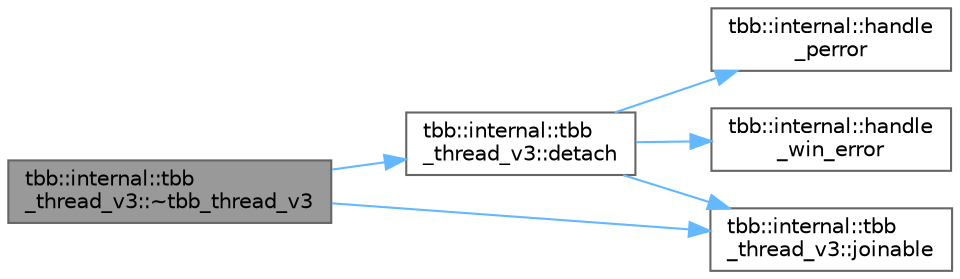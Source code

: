 digraph "tbb::internal::tbb_thread_v3::~tbb_thread_v3"
{
 // LATEX_PDF_SIZE
  bgcolor="transparent";
  edge [fontname=Helvetica,fontsize=10,labelfontname=Helvetica,labelfontsize=10];
  node [fontname=Helvetica,fontsize=10,shape=box,height=0.2,width=0.4];
  rankdir="LR";
  Node1 [id="Node000001",label="tbb::internal::tbb\l_thread_v3::~tbb_thread_v3",height=0.2,width=0.4,color="gray40", fillcolor="grey60", style="filled", fontcolor="black",tooltip=" "];
  Node1 -> Node2 [id="edge1_Node000001_Node000002",color="steelblue1",style="solid",tooltip=" "];
  Node2 [id="Node000002",label="tbb::internal::tbb\l_thread_v3::detach",height=0.2,width=0.4,color="grey40", fillcolor="white", style="filled",URL="$classtbb_1_1internal_1_1tbb__thread__v3.html#aed1dc35a70fc537682452a1c7bd77faf",tooltip="When detach() returns, *this no longer represents the possibly continuing thread of execution."];
  Node2 -> Node3 [id="edge2_Node000002_Node000003",color="steelblue1",style="solid",tooltip=" "];
  Node3 [id="Node000003",label="tbb::internal::handle\l_perror",height=0.2,width=0.4,color="grey40", fillcolor="white", style="filled",URL="$namespacetbb_1_1internal.html#a63370f16962aa553990e43ad197231b9",tooltip=" "];
  Node2 -> Node4 [id="edge3_Node000002_Node000004",color="steelblue1",style="solid",tooltip=" "];
  Node4 [id="Node000004",label="tbb::internal::handle\l_win_error",height=0.2,width=0.4,color="grey40", fillcolor="white", style="filled",URL="$namespacetbb_1_1internal.html#ab4841a5edb13e2982963a55e900a4812",tooltip="Throws std::runtime_error with what() returning error_code description prefixed with aux_info"];
  Node2 -> Node5 [id="edge4_Node000002_Node000005",color="steelblue1",style="solid",tooltip=" "];
  Node5 [id="Node000005",label="tbb::internal::tbb\l_thread_v3::joinable",height=0.2,width=0.4,color="grey40", fillcolor="white", style="filled",URL="$classtbb_1_1internal_1_1tbb__thread__v3.html#a4ddee0e2030f8fa947fd93f403178104",tooltip=" "];
  Node1 -> Node5 [id="edge5_Node000001_Node000005",color="steelblue1",style="solid",tooltip=" "];
}
